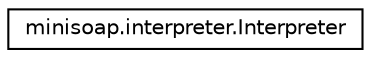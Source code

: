 digraph "Graphical Class Hierarchy"
{
  edge [fontname="Helvetica",fontsize="10",labelfontname="Helvetica",labelfontsize="10"];
  node [fontname="Helvetica",fontsize="10",shape=record];
  rankdir="LR";
  Node0 [label="minisoap.interpreter.Interpreter",height=0.2,width=0.4,color="black", fillcolor="white", style="filled",URL="$classminisoap_1_1interpreter_1_1Interpreter.html"];
}
